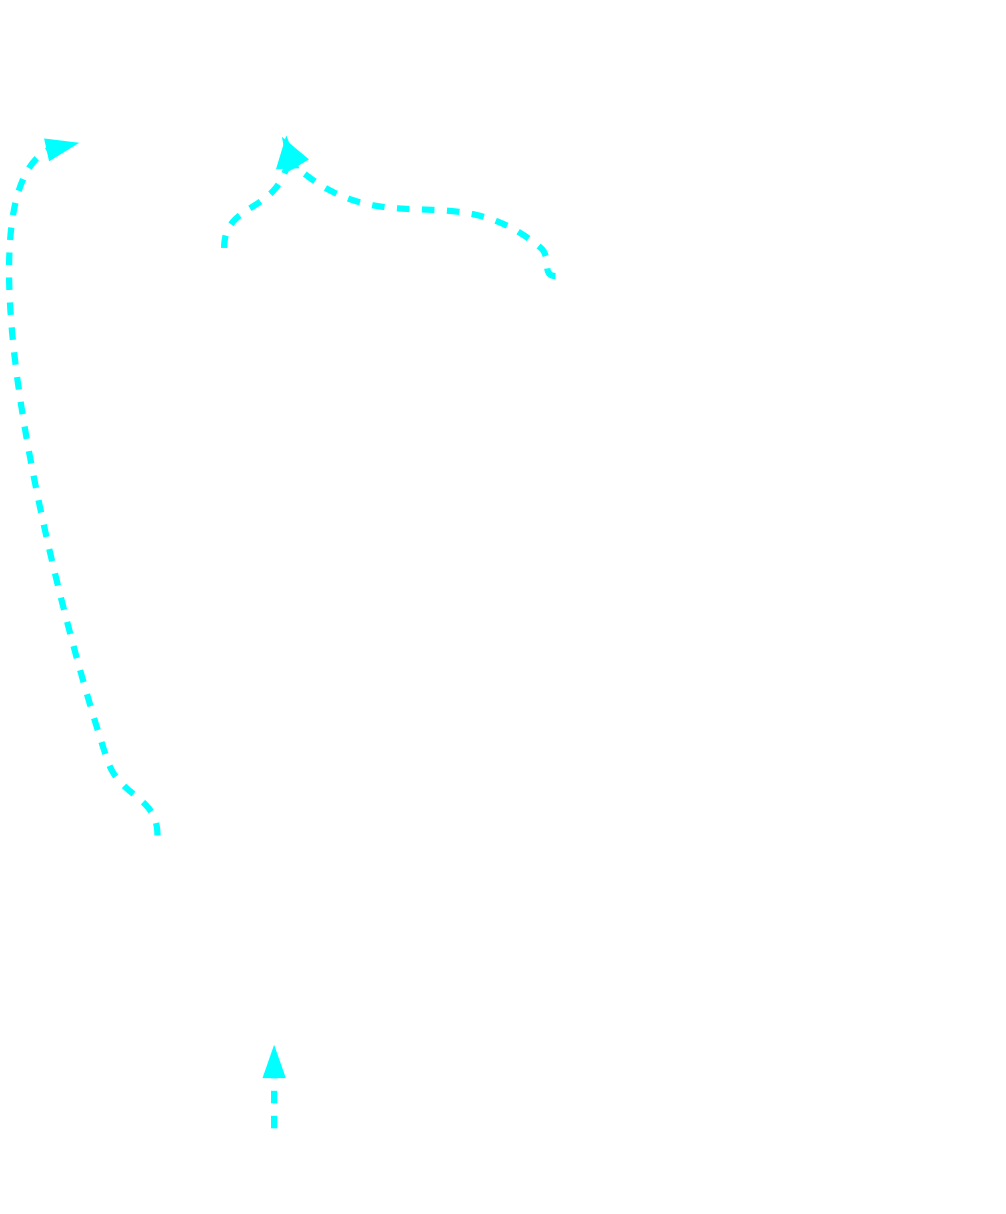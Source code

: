 digraph "dag-combine1 input for foo:entry" {
	rankdir="BT";
	bgcolor="transparent";

	Node0x3422d70 [shape=record,shape=Mrecord,label="{EntryToken|0x3422d70|{<d0>ch}}",penwidth=3,color="white",fontname="Calibri",fontsize=16,fontcolor="white"];
	Node0x34489d0 [shape=record,shape=Mrecord,label="{Register %vreg1|0x34489d0|{<d0>i32}}",penwidth=3,color="white",fontname="Calibri",fontsize=16,fontcolor="white"];
	Node0x3448ad8 [shape=record,shape=Mrecord,label="{{<s0>0|<s1>1}|CopyFromReg [ORD=1]|0x3448ad8|{<d0>i32|<d1>ch}}",penwidth=3,color="white",fontname="Calibri",fontsize=16,fontcolor="white"];
	Node0x3448ad8:s0 -> Node0x3422d70:d0[color=cyan,style=dashed,penwidth=3,fontname="Calibri",fontsize=16,fontcolor="white"];
	Node0x3448ad8:s1 -> Node0x34489d0:d0[penwidth=3,color="white",fontname="Calibri",fontsize=16,fontcolor="white"];
	Node0x3448be0 [shape=record,shape=Mrecord,label="{Register %vreg2|0x3448be0|{<d0>i32}}",penwidth=3,color="white",fontname="Calibri",fontsize=16,fontcolor="white"];
	Node0x3448ce8 [shape=record,shape=Mrecord,label="{{<s0>0|<s1>1}|CopyFromReg [ORD=1]|0x3448ce8|{<d0>i32|<d1>ch}}",penwidth=3,color="white",fontname="Calibri",fontsize=16,fontcolor="white"];
	Node0x3448ce8:s0 -> Node0x3422d70:d0[color=cyan,style=dashed,penwidth=3,fontname="Calibri",fontsize=16,fontcolor="white"];
	Node0x3448ce8:s1 -> Node0x3448be0:d0[penwidth=3,color="white",fontname="Calibri",fontsize=16,fontcolor="white"];
	Node0x3448df0 [shape=record,shape=Mrecord,label="{{<s0>0|<s1>1}|add [ORD=2]|0x3448df0|{<d0>i32}}",penwidth=3,color="white",fontname="Calibri",fontsize=16,fontcolor="white"];
	Node0x3448df0:s0 -> Node0x3448ad8:d0[penwidth=3,color="white",fontname="Calibri",fontsize=16,fontcolor="white"];
	Node0x3448df0:s1 -> Node0x3448ce8:d0[penwidth=3,color="white",fontname="Calibri",fontsize=16,fontcolor="white"];
	Node0x3448ef8 [shape=record,shape=Mrecord,label="{Register %vreg0|0x3448ef8|{<d0>i32}}",penwidth=3,color="white",fontname="Calibri",fontsize=16,fontcolor="white"];
	Node0x3449000 [shape=record,shape=Mrecord,label="{{<s0>0|<s1>1|<s2>2}|CopyToReg [ORD=2]|0x3449000|{<d0>ch}}",penwidth=3,color="white",fontname="Calibri",fontsize=16,fontcolor="white"];
	Node0x3449000:s0 -> Node0x3422d70:d0[color=cyan,style=dashed,penwidth=3,fontname="Calibri",fontsize=16,fontcolor="white"];
	Node0x3449000:s1 -> Node0x3448ef8:d0[penwidth=3,color="white",fontname="Calibri",fontsize=16,fontcolor="white"];
	Node0x3449000:s2 -> Node0x3448df0:d0[penwidth=3,color="white",fontname="Calibri",fontsize=16,fontcolor="white"];
	Node0x0[ plaintext=circle, label ="GraphRoot",penwidth=3,color="white",fontname="Calibri",fontsize=16,fontcolor="white"];
	Node0x0 -> Node0x3449000:d0[color=cyan,style=dashed,penwidth=3,fontname="Calibri",fontsize=16,fontcolor="white"];
}
